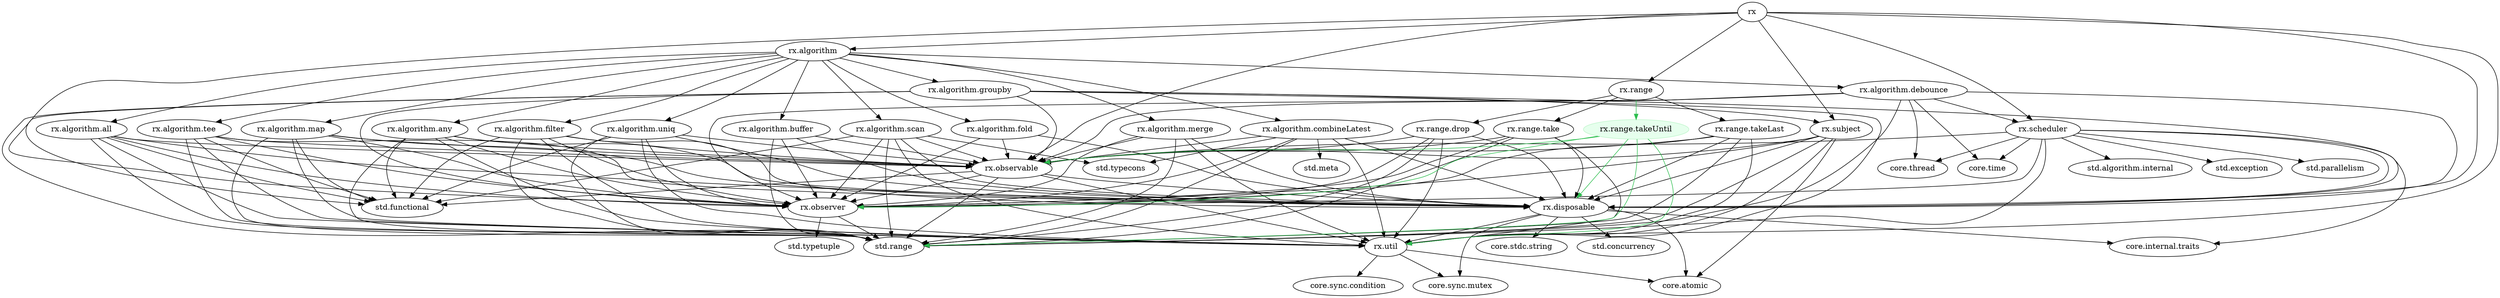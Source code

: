 digraph {
    {
        "core.atomic"
        "core.internal.traits"
        "core.stdc.string"
        "core.sync.condition"
        "core.sync.mutex"
        "core.thread"
        "core.time"
        "rx"
        "rx.algorithm"
        "rx.algorithm.all"
        "rx.algorithm.any"
        "rx.algorithm.buffer"
        "rx.algorithm.combineLatest"
        "rx.algorithm.debounce"
        "rx.algorithm.filter"
        "rx.algorithm.fold"
        "rx.algorithm.groupby"
        "rx.algorithm.map"
        "rx.algorithm.merge"
        "rx.algorithm.scan"
        "rx.algorithm.tee"
        "rx.algorithm.uniq"
        "rx.disposable"
        "rx.observable"
        "rx.observer"
        "rx.range"
        "rx.range.drop"
        "rx.range.take"
        "rx.range.takeLast"
        "rx.scheduler"
        "rx.subject"
        "rx.util"
        "std.algorithm.internal"
        "std.concurrency"
        "std.exception"
        "std.functional"
        "std.meta"
        "std.parallelism"
        "std.range"
        "std.typecons"
        "std.typetuple"
    }
    {
        node [style=filled color="#bef5cb" fillcolor="#e6ffed"];
        "rx.range.takeUntil"
    }
    "rx" -> "rx.algorithm";
    "rx" -> "rx.disposable";
    "rx" -> "rx.observable";
    "rx" -> "rx.observer";
    "rx" -> "rx.range";
    "rx" -> "rx.scheduler";
    "rx" -> "rx.subject";
    "rx" -> "rx.util";
    "rx.algorithm" -> "rx.algorithm.all";
    "rx.algorithm" -> "rx.algorithm.any";
    "rx.algorithm" -> "rx.algorithm.buffer";
    "rx.algorithm" -> "rx.algorithm.combineLatest";
    "rx.algorithm" -> "rx.algorithm.debounce";
    "rx.algorithm" -> "rx.algorithm.filter";
    "rx.algorithm" -> "rx.algorithm.fold";
    "rx.algorithm" -> "rx.algorithm.groupby";
    "rx.algorithm" -> "rx.algorithm.map";
    "rx.algorithm" -> "rx.algorithm.merge";
    "rx.algorithm" -> "rx.algorithm.scan";
    "rx.algorithm" -> "rx.algorithm.tee";
    "rx.algorithm" -> "rx.algorithm.uniq";
    "rx.algorithm.all" -> "rx.disposable";
    "rx.algorithm.all" -> "rx.observable";
    "rx.algorithm.all" -> "rx.observer";
    "rx.algorithm.all" -> "rx.util";
    "rx.algorithm.all" -> "std.functional";
    "rx.algorithm.all" -> "std.range";
    "rx.algorithm.any" -> "rx.disposable";
    "rx.algorithm.any" -> "rx.observable";
    "rx.algorithm.any" -> "rx.observer";
    "rx.algorithm.any" -> "rx.util";
    "rx.algorithm.any" -> "std.functional";
    "rx.algorithm.any" -> "std.range";
    "rx.algorithm.buffer" -> "rx.disposable";
    "rx.algorithm.buffer" -> "rx.observable";
    "rx.algorithm.buffer" -> "rx.observer";
    "rx.algorithm.buffer" -> "std.range";
    "rx.algorithm.combineLatest" -> "rx.disposable";
    "rx.algorithm.combineLatest" -> "rx.observable";
    "rx.algorithm.combineLatest" -> "rx.observer";
    "rx.algorithm.combineLatest" -> "rx.util";
    "rx.algorithm.combineLatest" -> "std.meta";
    "rx.algorithm.combineLatest" -> "std.range";
    "rx.algorithm.combineLatest" -> "std.typecons";
    "rx.algorithm.debounce" -> "core.thread";
    "rx.algorithm.debounce" -> "core.time";
    "rx.algorithm.debounce" -> "rx.disposable";
    "rx.algorithm.debounce" -> "rx.observable";
    "rx.algorithm.debounce" -> "rx.observer";
    "rx.algorithm.debounce" -> "rx.scheduler";
    "rx.algorithm.debounce" -> "std.range";
    "rx.algorithm.filter" -> "rx.disposable";
    "rx.algorithm.filter" -> "rx.observable";
    "rx.algorithm.filter" -> "rx.observer";
    "rx.algorithm.filter" -> "rx.util";
    "rx.algorithm.filter" -> "std.functional";
    "rx.algorithm.filter" -> "std.range";
    "rx.algorithm.fold" -> "rx.disposable";
    "rx.algorithm.fold" -> "rx.observable";
    "rx.algorithm.fold" -> "rx.observer";
    "rx.algorithm.groupby" -> "rx.disposable";
    "rx.algorithm.groupby" -> "rx.observable";
    "rx.algorithm.groupby" -> "rx.observer";
    "rx.algorithm.groupby" -> "rx.subject";
    "rx.algorithm.groupby" -> "rx.util";
    "rx.algorithm.groupby" -> "std.functional";
    "rx.algorithm.groupby" -> "std.range";
    "rx.algorithm.map" -> "rx.disposable";
    "rx.algorithm.map" -> "rx.observable";
    "rx.algorithm.map" -> "rx.observer";
    "rx.algorithm.map" -> "rx.util";
    "rx.algorithm.map" -> "std.functional";
    "rx.algorithm.map" -> "std.range";
    "rx.algorithm.merge" -> "rx.disposable";
    "rx.algorithm.merge" -> "rx.observable";
    "rx.algorithm.merge" -> "rx.observer";
    "rx.algorithm.merge" -> "rx.util";
    "rx.algorithm.merge" -> "std.range";
    "rx.algorithm.scan" -> "rx.disposable";
    "rx.algorithm.scan" -> "rx.observable";
    "rx.algorithm.scan" -> "rx.observer";
    "rx.algorithm.scan" -> "rx.util";
    "rx.algorithm.scan" -> "std.functional";
    "rx.algorithm.scan" -> "std.range";
    "rx.algorithm.scan" -> "std.typecons";
    "rx.algorithm.tee" -> "rx.disposable";
    "rx.algorithm.tee" -> "rx.observable";
    "rx.algorithm.tee" -> "rx.observer";
    "rx.algorithm.tee" -> "rx.util";
    "rx.algorithm.tee" -> "std.functional";
    "rx.algorithm.tee" -> "std.range";
    "rx.algorithm.uniq" -> "rx.disposable";
    "rx.algorithm.uniq" -> "rx.observable";
    "rx.algorithm.uniq" -> "rx.observer";
    "rx.algorithm.uniq" -> "rx.util";
    "rx.algorithm.uniq" -> "std.functional";
    "rx.algorithm.uniq" -> "std.range";
    "rx.disposable" -> "core.atomic";
    "rx.disposable" -> "core.internal.traits";
    "rx.disposable" -> "core.stdc.string";
    "rx.disposable" -> "core.sync.mutex";
    "rx.disposable" -> "rx.util";
    "rx.disposable" -> "std.concurrency";
    "rx.observable" -> "rx.disposable";
    "rx.observable" -> "rx.observer";
    "rx.observable" -> "rx.util";
    "rx.observable" -> "std.functional";
    "rx.observable" -> "std.range";
    "rx.observer" -> "std.range";
    "rx.observer" -> "std.typetuple";
    "rx.range" -> "rx.range.drop";
    "rx.range" -> "rx.range.take";
    "rx.range" -> "rx.range.takeLast";
    "rx.range.drop" -> "rx.disposable";
    "rx.range.drop" -> "rx.observable";
    "rx.range.drop" -> "rx.observer";
    "rx.range.drop" -> "rx.util";
    "rx.range.drop" -> "std.range";
    "rx.range.take" -> "rx.disposable";
    "rx.range.take" -> "rx.observable";
    "rx.range.take" -> "rx.observer";
    "rx.range.take" -> "rx.util";
    "rx.range.take" -> "std.range";
    "rx.range.takeLast" -> "rx.disposable";
    "rx.range.takeLast" -> "rx.observable";
    "rx.range.takeLast" -> "rx.observer";
    "rx.range.takeLast" -> "rx.util";
    "rx.range.takeLast" -> "std.range";
    "rx.scheduler" -> "core.internal.traits";
    "rx.scheduler" -> "core.thread";
    "rx.scheduler" -> "core.time";
    "rx.scheduler" -> "rx.disposable";
    "rx.scheduler" -> "rx.observable";
    "rx.scheduler" -> "rx.observer";
    "rx.scheduler" -> "std.algorithm.internal";
    "rx.scheduler" -> "std.exception";
    "rx.scheduler" -> "std.parallelism";
    "rx.scheduler" -> "std.range";
    "rx.subject" -> "core.atomic";
    "rx.subject" -> "rx.disposable";
    "rx.subject" -> "rx.observable";
    "rx.subject" -> "rx.observer";
    "rx.subject" -> "rx.util";
    "rx.subject" -> "std.range";
    "rx.util" -> "core.atomic";
    "rx.util" -> "core.sync.condition";
    "rx.util" -> "core.sync.mutex";
    "rx.range" -> "rx.range.takeUntil" [color="#2cbe4e"];
    "rx.range.takeUntil" -> "rx.disposable" [color="#2cbe4e"];
    "rx.range.takeUntil" -> "rx.observable" [color="#2cbe4e"];
    "rx.range.takeUntil" -> "rx.observer" [color="#2cbe4e"];
    "rx.range.takeUntil" -> "rx.util" [color="#2cbe4e"];
    "rx.range.takeUntil" -> "std.range" [color="#2cbe4e"];
}
